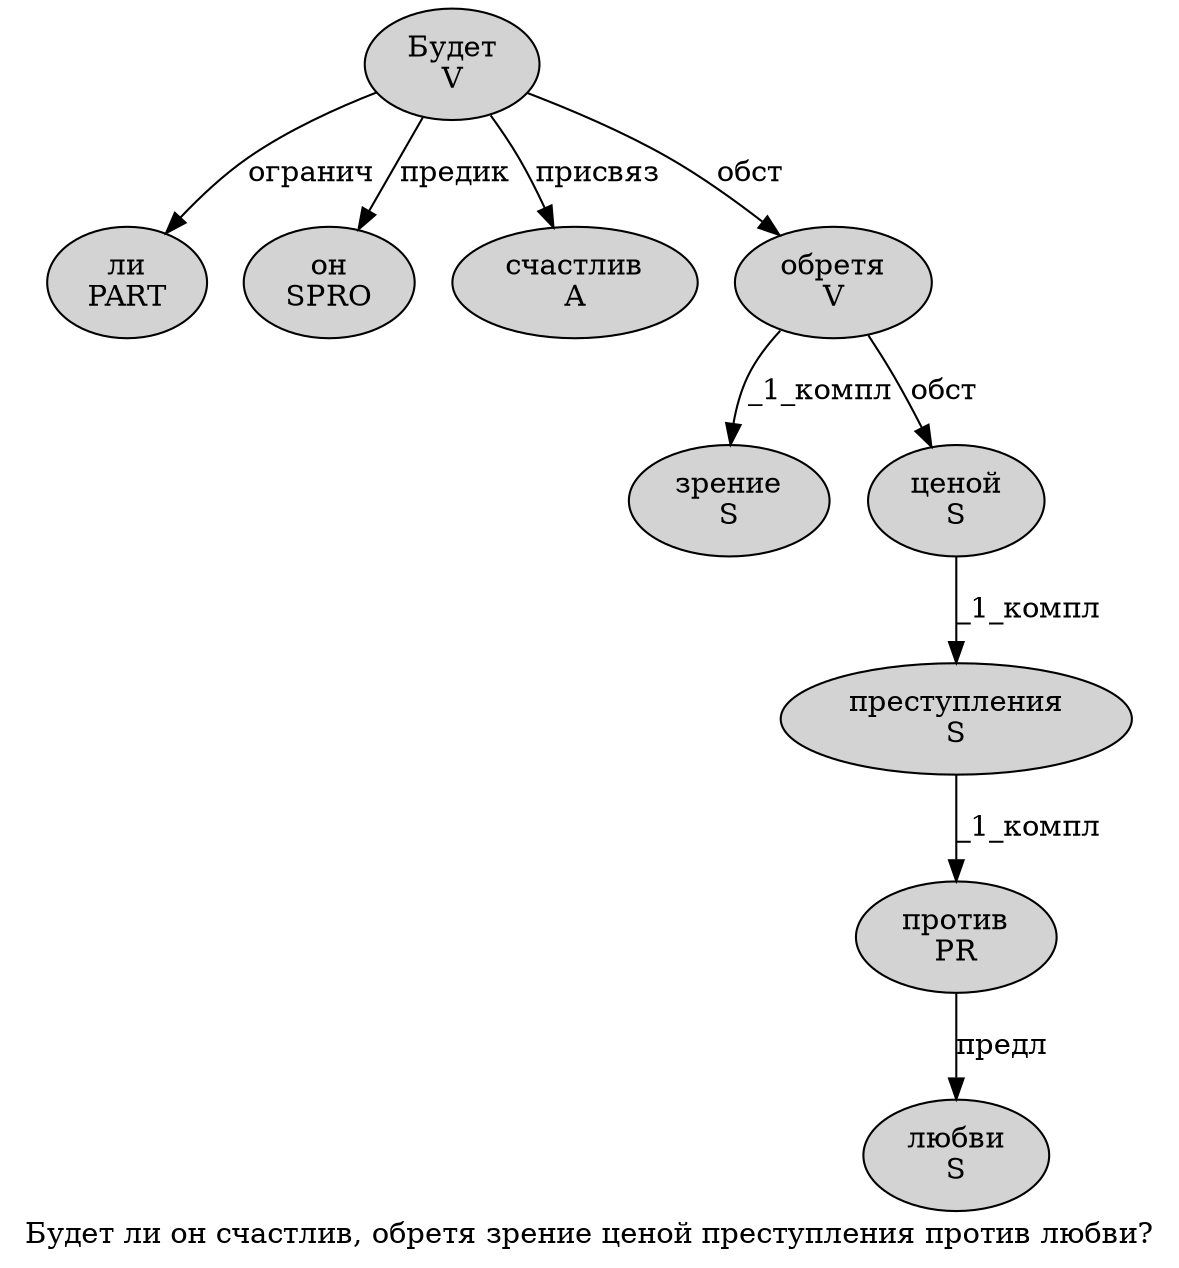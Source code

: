 digraph SENTENCE_1549 {
	graph [label="Будет ли он счастлив, обретя зрение ценой преступления против любви?"]
	node [style=filled]
		0 [label="Будет
V" color="" fillcolor=lightgray penwidth=1 shape=ellipse]
		1 [label="ли
PART" color="" fillcolor=lightgray penwidth=1 shape=ellipse]
		2 [label="он
SPRO" color="" fillcolor=lightgray penwidth=1 shape=ellipse]
		3 [label="счастлив
A" color="" fillcolor=lightgray penwidth=1 shape=ellipse]
		5 [label="обретя
V" color="" fillcolor=lightgray penwidth=1 shape=ellipse]
		6 [label="зрение
S" color="" fillcolor=lightgray penwidth=1 shape=ellipse]
		7 [label="ценой
S" color="" fillcolor=lightgray penwidth=1 shape=ellipse]
		8 [label="преступления
S" color="" fillcolor=lightgray penwidth=1 shape=ellipse]
		9 [label="против
PR" color="" fillcolor=lightgray penwidth=1 shape=ellipse]
		10 [label="любви
S" color="" fillcolor=lightgray penwidth=1 shape=ellipse]
			9 -> 10 [label="предл"]
			0 -> 1 [label="огранич"]
			0 -> 2 [label="предик"]
			0 -> 3 [label="присвяз"]
			0 -> 5 [label="обст"]
			7 -> 8 [label="_1_компл"]
			8 -> 9 [label="_1_компл"]
			5 -> 6 [label="_1_компл"]
			5 -> 7 [label="обст"]
}